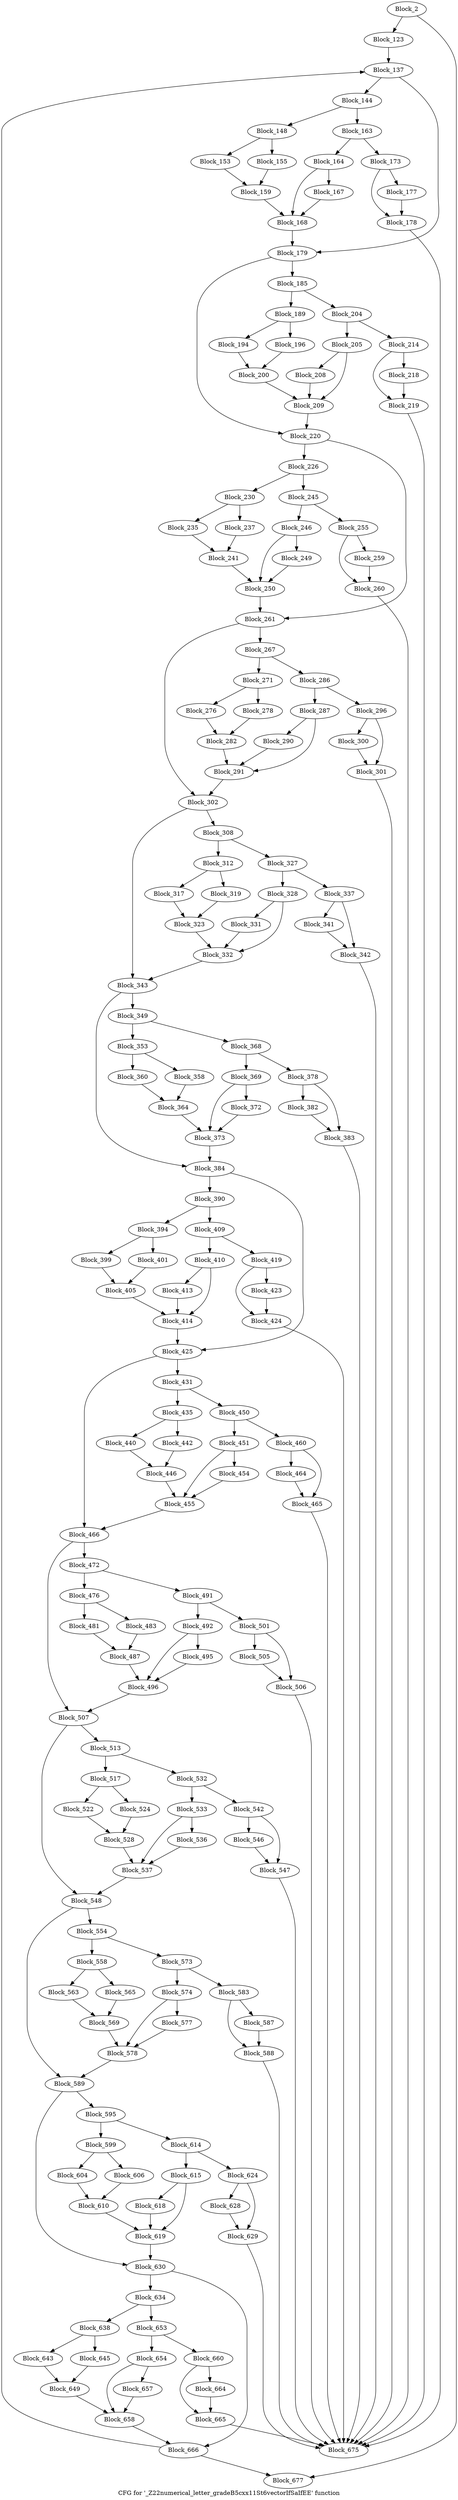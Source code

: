 digraph "CFG for '_Z22numerical_letter_gradeB5cxx11St6vectorIfSaIfEE' function" {
	label="CFG for '_Z22numerical_letter_gradeB5cxx11St6vectorIfSaIfEE' function";

	block_2 [label="Block_2"];
	block_2:s0 -> block_677;
	block_2:s1 -> block_123;
	block_123 [label="Block_123"];
	block_123 -> block_137;
	block_137 [label="Block_137"];
	block_137:s0 -> block_179;
	block_137:s1 -> block_144;
	block_144 [label="Block_144"];
	block_144:s0 -> block_163;
	block_144:s1 -> block_148;
	block_148 [label="Block_148"];
	block_148:s0 -> block_153;
	block_148:s1 -> block_155;
	block_153 [label="Block_153"];
	block_153 -> block_159;
	block_155 [label="Block_155"];
	block_155 -> block_159;
	block_159 [label="Block_159"];
	block_159 -> block_168;
	block_163 [label="Block_163"];
	block_163 -> block_164;
	block_163 -> block_173;
	block_164 [label="Block_164"];
	block_164:s0 -> block_168;
	block_164:s1 -> block_167;
	block_167 [label="Block_167"];
	block_167 -> block_168;
	block_168 [label="Block_168"];
	block_168 -> block_179;
	block_173 [label="Block_173"];
	block_173:s0 -> block_178;
	block_173:s1 -> block_177;
	block_177 [label="Block_177"];
	block_177 -> block_178;
	block_178 [label="Block_178"];
	block_178 -> block_675;
	block_179 [label="Block_179"];
	block_179:s0 -> block_185;
	block_179:s1 -> block_220;
	block_185 [label="Block_185"];
	block_185:s0 -> block_204;
	block_185:s1 -> block_189;
	block_189 [label="Block_189"];
	block_189:s0 -> block_194;
	block_189:s1 -> block_196;
	block_194 [label="Block_194"];
	block_194 -> block_200;
	block_196 [label="Block_196"];
	block_196 -> block_200;
	block_200 [label="Block_200"];
	block_200 -> block_209;
	block_204 [label="Block_204"];
	block_204 -> block_205;
	block_204 -> block_214;
	block_205 [label="Block_205"];
	block_205:s0 -> block_209;
	block_205:s1 -> block_208;
	block_208 [label="Block_208"];
	block_208 -> block_209;
	block_209 [label="Block_209"];
	block_209 -> block_220;
	block_214 [label="Block_214"];
	block_214:s0 -> block_219;
	block_214:s1 -> block_218;
	block_218 [label="Block_218"];
	block_218 -> block_219;
	block_219 [label="Block_219"];
	block_219 -> block_675;
	block_220 [label="Block_220"];
	block_220:s0 -> block_261;
	block_220:s1 -> block_226;
	block_226 [label="Block_226"];
	block_226:s0 -> block_245;
	block_226:s1 -> block_230;
	block_230 [label="Block_230"];
	block_230:s0 -> block_235;
	block_230:s1 -> block_237;
	block_235 [label="Block_235"];
	block_235 -> block_241;
	block_237 [label="Block_237"];
	block_237 -> block_241;
	block_241 [label="Block_241"];
	block_241 -> block_250;
	block_245 [label="Block_245"];
	block_245 -> block_246;
	block_245 -> block_255;
	block_246 [label="Block_246"];
	block_246:s0 -> block_250;
	block_246:s1 -> block_249;
	block_249 [label="Block_249"];
	block_249 -> block_250;
	block_250 [label="Block_250"];
	block_250 -> block_261;
	block_255 [label="Block_255"];
	block_255:s0 -> block_260;
	block_255:s1 -> block_259;
	block_259 [label="Block_259"];
	block_259 -> block_260;
	block_260 [label="Block_260"];
	block_260 -> block_675;
	block_261 [label="Block_261"];
	block_261:s0 -> block_302;
	block_261:s1 -> block_267;
	block_267 [label="Block_267"];
	block_267:s0 -> block_286;
	block_267:s1 -> block_271;
	block_271 [label="Block_271"];
	block_271:s0 -> block_276;
	block_271:s1 -> block_278;
	block_276 [label="Block_276"];
	block_276 -> block_282;
	block_278 [label="Block_278"];
	block_278 -> block_282;
	block_282 [label="Block_282"];
	block_282 -> block_291;
	block_286 [label="Block_286"];
	block_286 -> block_287;
	block_286 -> block_296;
	block_287 [label="Block_287"];
	block_287:s0 -> block_291;
	block_287:s1 -> block_290;
	block_290 [label="Block_290"];
	block_290 -> block_291;
	block_291 [label="Block_291"];
	block_291 -> block_302;
	block_296 [label="Block_296"];
	block_296:s0 -> block_301;
	block_296:s1 -> block_300;
	block_300 [label="Block_300"];
	block_300 -> block_301;
	block_301 [label="Block_301"];
	block_301 -> block_675;
	block_302 [label="Block_302"];
	block_302:s0 -> block_343;
	block_302:s1 -> block_308;
	block_308 [label="Block_308"];
	block_308:s0 -> block_327;
	block_308:s1 -> block_312;
	block_312 [label="Block_312"];
	block_312:s0 -> block_317;
	block_312:s1 -> block_319;
	block_317 [label="Block_317"];
	block_317 -> block_323;
	block_319 [label="Block_319"];
	block_319 -> block_323;
	block_323 [label="Block_323"];
	block_323 -> block_332;
	block_327 [label="Block_327"];
	block_327 -> block_328;
	block_327 -> block_337;
	block_328 [label="Block_328"];
	block_328:s0 -> block_332;
	block_328:s1 -> block_331;
	block_331 [label="Block_331"];
	block_331 -> block_332;
	block_332 [label="Block_332"];
	block_332 -> block_343;
	block_337 [label="Block_337"];
	block_337:s0 -> block_342;
	block_337:s1 -> block_341;
	block_341 [label="Block_341"];
	block_341 -> block_342;
	block_342 [label="Block_342"];
	block_342 -> block_675;
	block_343 [label="Block_343"];
	block_343:s0 -> block_384;
	block_343:s1 -> block_349;
	block_349 [label="Block_349"];
	block_349:s0 -> block_368;
	block_349:s1 -> block_353;
	block_353 [label="Block_353"];
	block_353:s0 -> block_358;
	block_353:s1 -> block_360;
	block_358 [label="Block_358"];
	block_358 -> block_364;
	block_360 [label="Block_360"];
	block_360 -> block_364;
	block_364 [label="Block_364"];
	block_364 -> block_373;
	block_368 [label="Block_368"];
	block_368 -> block_369;
	block_368 -> block_378;
	block_369 [label="Block_369"];
	block_369:s0 -> block_373;
	block_369:s1 -> block_372;
	block_372 [label="Block_372"];
	block_372 -> block_373;
	block_373 [label="Block_373"];
	block_373 -> block_384;
	block_378 [label="Block_378"];
	block_378:s0 -> block_383;
	block_378:s1 -> block_382;
	block_382 [label="Block_382"];
	block_382 -> block_383;
	block_383 [label="Block_383"];
	block_383 -> block_675;
	block_384 [label="Block_384"];
	block_384:s0 -> block_425;
	block_384:s1 -> block_390;
	block_390 [label="Block_390"];
	block_390:s0 -> block_409;
	block_390:s1 -> block_394;
	block_394 [label="Block_394"];
	block_394:s0 -> block_399;
	block_394:s1 -> block_401;
	block_399 [label="Block_399"];
	block_399 -> block_405;
	block_401 [label="Block_401"];
	block_401 -> block_405;
	block_405 [label="Block_405"];
	block_405 -> block_414;
	block_409 [label="Block_409"];
	block_409 -> block_410;
	block_409 -> block_419;
	block_410 [label="Block_410"];
	block_410:s0 -> block_414;
	block_410:s1 -> block_413;
	block_413 [label="Block_413"];
	block_413 -> block_414;
	block_414 [label="Block_414"];
	block_414 -> block_425;
	block_419 [label="Block_419"];
	block_419:s0 -> block_424;
	block_419:s1 -> block_423;
	block_423 [label="Block_423"];
	block_423 -> block_424;
	block_424 [label="Block_424"];
	block_424 -> block_675;
	block_425 [label="Block_425"];
	block_425:s0 -> block_466;
	block_425:s1 -> block_431;
	block_431 [label="Block_431"];
	block_431:s0 -> block_450;
	block_431:s1 -> block_435;
	block_435 [label="Block_435"];
	block_435:s0 -> block_440;
	block_435:s1 -> block_442;
	block_440 [label="Block_440"];
	block_440 -> block_446;
	block_442 [label="Block_442"];
	block_442 -> block_446;
	block_446 [label="Block_446"];
	block_446 -> block_455;
	block_450 [label="Block_450"];
	block_450 -> block_451;
	block_450 -> block_460;
	block_451 [label="Block_451"];
	block_451:s0 -> block_455;
	block_451:s1 -> block_454;
	block_454 [label="Block_454"];
	block_454 -> block_455;
	block_455 [label="Block_455"];
	block_455 -> block_466;
	block_460 [label="Block_460"];
	block_460:s0 -> block_465;
	block_460:s1 -> block_464;
	block_464 [label="Block_464"];
	block_464 -> block_465;
	block_465 [label="Block_465"];
	block_465 -> block_675;
	block_466 [label="Block_466"];
	block_466:s0 -> block_507;
	block_466:s1 -> block_472;
	block_472 [label="Block_472"];
	block_472:s0 -> block_491;
	block_472:s1 -> block_476;
	block_476 [label="Block_476"];
	block_476:s0 -> block_481;
	block_476:s1 -> block_483;
	block_481 [label="Block_481"];
	block_481 -> block_487;
	block_483 [label="Block_483"];
	block_483 -> block_487;
	block_487 [label="Block_487"];
	block_487 -> block_496;
	block_491 [label="Block_491"];
	block_491 -> block_492;
	block_491 -> block_501;
	block_492 [label="Block_492"];
	block_492:s0 -> block_496;
	block_492:s1 -> block_495;
	block_495 [label="Block_495"];
	block_495 -> block_496;
	block_496 [label="Block_496"];
	block_496 -> block_507;
	block_501 [label="Block_501"];
	block_501:s0 -> block_506;
	block_501:s1 -> block_505;
	block_505 [label="Block_505"];
	block_505 -> block_506;
	block_506 [label="Block_506"];
	block_506 -> block_675;
	block_507 [label="Block_507"];
	block_507:s0 -> block_548;
	block_507:s1 -> block_513;
	block_513 [label="Block_513"];
	block_513:s0 -> block_532;
	block_513:s1 -> block_517;
	block_517 [label="Block_517"];
	block_517:s0 -> block_522;
	block_517:s1 -> block_524;
	block_522 [label="Block_522"];
	block_522 -> block_528;
	block_524 [label="Block_524"];
	block_524 -> block_528;
	block_528 [label="Block_528"];
	block_528 -> block_537;
	block_532 [label="Block_532"];
	block_532 -> block_533;
	block_532 -> block_542;
	block_533 [label="Block_533"];
	block_533:s0 -> block_537;
	block_533:s1 -> block_536;
	block_536 [label="Block_536"];
	block_536 -> block_537;
	block_537 [label="Block_537"];
	block_537 -> block_548;
	block_542 [label="Block_542"];
	block_542:s0 -> block_547;
	block_542:s1 -> block_546;
	block_546 [label="Block_546"];
	block_546 -> block_547;
	block_547 [label="Block_547"];
	block_547 -> block_675;
	block_548 [label="Block_548"];
	block_548:s0 -> block_589;
	block_548:s1 -> block_554;
	block_554 [label="Block_554"];
	block_554:s0 -> block_573;
	block_554:s1 -> block_558;
	block_558 [label="Block_558"];
	block_558:s0 -> block_563;
	block_558:s1 -> block_565;
	block_563 [label="Block_563"];
	block_563 -> block_569;
	block_565 [label="Block_565"];
	block_565 -> block_569;
	block_569 [label="Block_569"];
	block_569 -> block_578;
	block_573 [label="Block_573"];
	block_573 -> block_574;
	block_573 -> block_583;
	block_574 [label="Block_574"];
	block_574:s0 -> block_578;
	block_574:s1 -> block_577;
	block_577 [label="Block_577"];
	block_577 -> block_578;
	block_578 [label="Block_578"];
	block_578 -> block_589;
	block_583 [label="Block_583"];
	block_583:s0 -> block_588;
	block_583:s1 -> block_587;
	block_587 [label="Block_587"];
	block_587 -> block_588;
	block_588 [label="Block_588"];
	block_588 -> block_675;
	block_589 [label="Block_589"];
	block_589:s0 -> block_630;
	block_589:s1 -> block_595;
	block_595 [label="Block_595"];
	block_595:s0 -> block_614;
	block_595:s1 -> block_599;
	block_599 [label="Block_599"];
	block_599:s0 -> block_604;
	block_599:s1 -> block_606;
	block_604 [label="Block_604"];
	block_604 -> block_610;
	block_606 [label="Block_606"];
	block_606 -> block_610;
	block_610 [label="Block_610"];
	block_610 -> block_619;
	block_614 [label="Block_614"];
	block_614 -> block_615;
	block_614 -> block_624;
	block_615 [label="Block_615"];
	block_615:s0 -> block_619;
	block_615:s1 -> block_618;
	block_618 [label="Block_618"];
	block_618 -> block_619;
	block_619 [label="Block_619"];
	block_619 -> block_630;
	block_624 [label="Block_624"];
	block_624:s0 -> block_629;
	block_624:s1 -> block_628;
	block_628 [label="Block_628"];
	block_628 -> block_629;
	block_629 [label="Block_629"];
	block_629 -> block_675;
	block_630 [label="Block_630"];
	block_630:s0 -> block_666;
	block_630:s1 -> block_634;
	block_634 [label="Block_634"];
	block_634:s0 -> block_653;
	block_634:s1 -> block_638;
	block_638 [label="Block_638"];
	block_638:s0 -> block_643;
	block_638:s1 -> block_645;
	block_643 [label="Block_643"];
	block_643 -> block_649;
	block_645 [label="Block_645"];
	block_645 -> block_649;
	block_649 [label="Block_649"];
	block_649 -> block_658;
	block_653 [label="Block_653"];
	block_653 -> block_654;
	block_653 -> block_660;
	block_654 [label="Block_654"];
	block_654:s0 -> block_658;
	block_654:s1 -> block_657;
	block_657 [label="Block_657"];
	block_657 -> block_658;
	block_658 [label="Block_658"];
	block_658 -> block_666;
	block_660 [label="Block_660"];
	block_660:s0 -> block_665;
	block_660:s1 -> block_664;
	block_664 [label="Block_664"];
	block_664 -> block_665;
	block_665 [label="Block_665"];
	block_665 -> block_675;
	block_666 [label="Block_666"];
	block_666:s0 -> block_137;
	block_666:s1 -> block_677;
	block_675 [label="Block_675"];
	block_677 [label="Block_677"];
}
